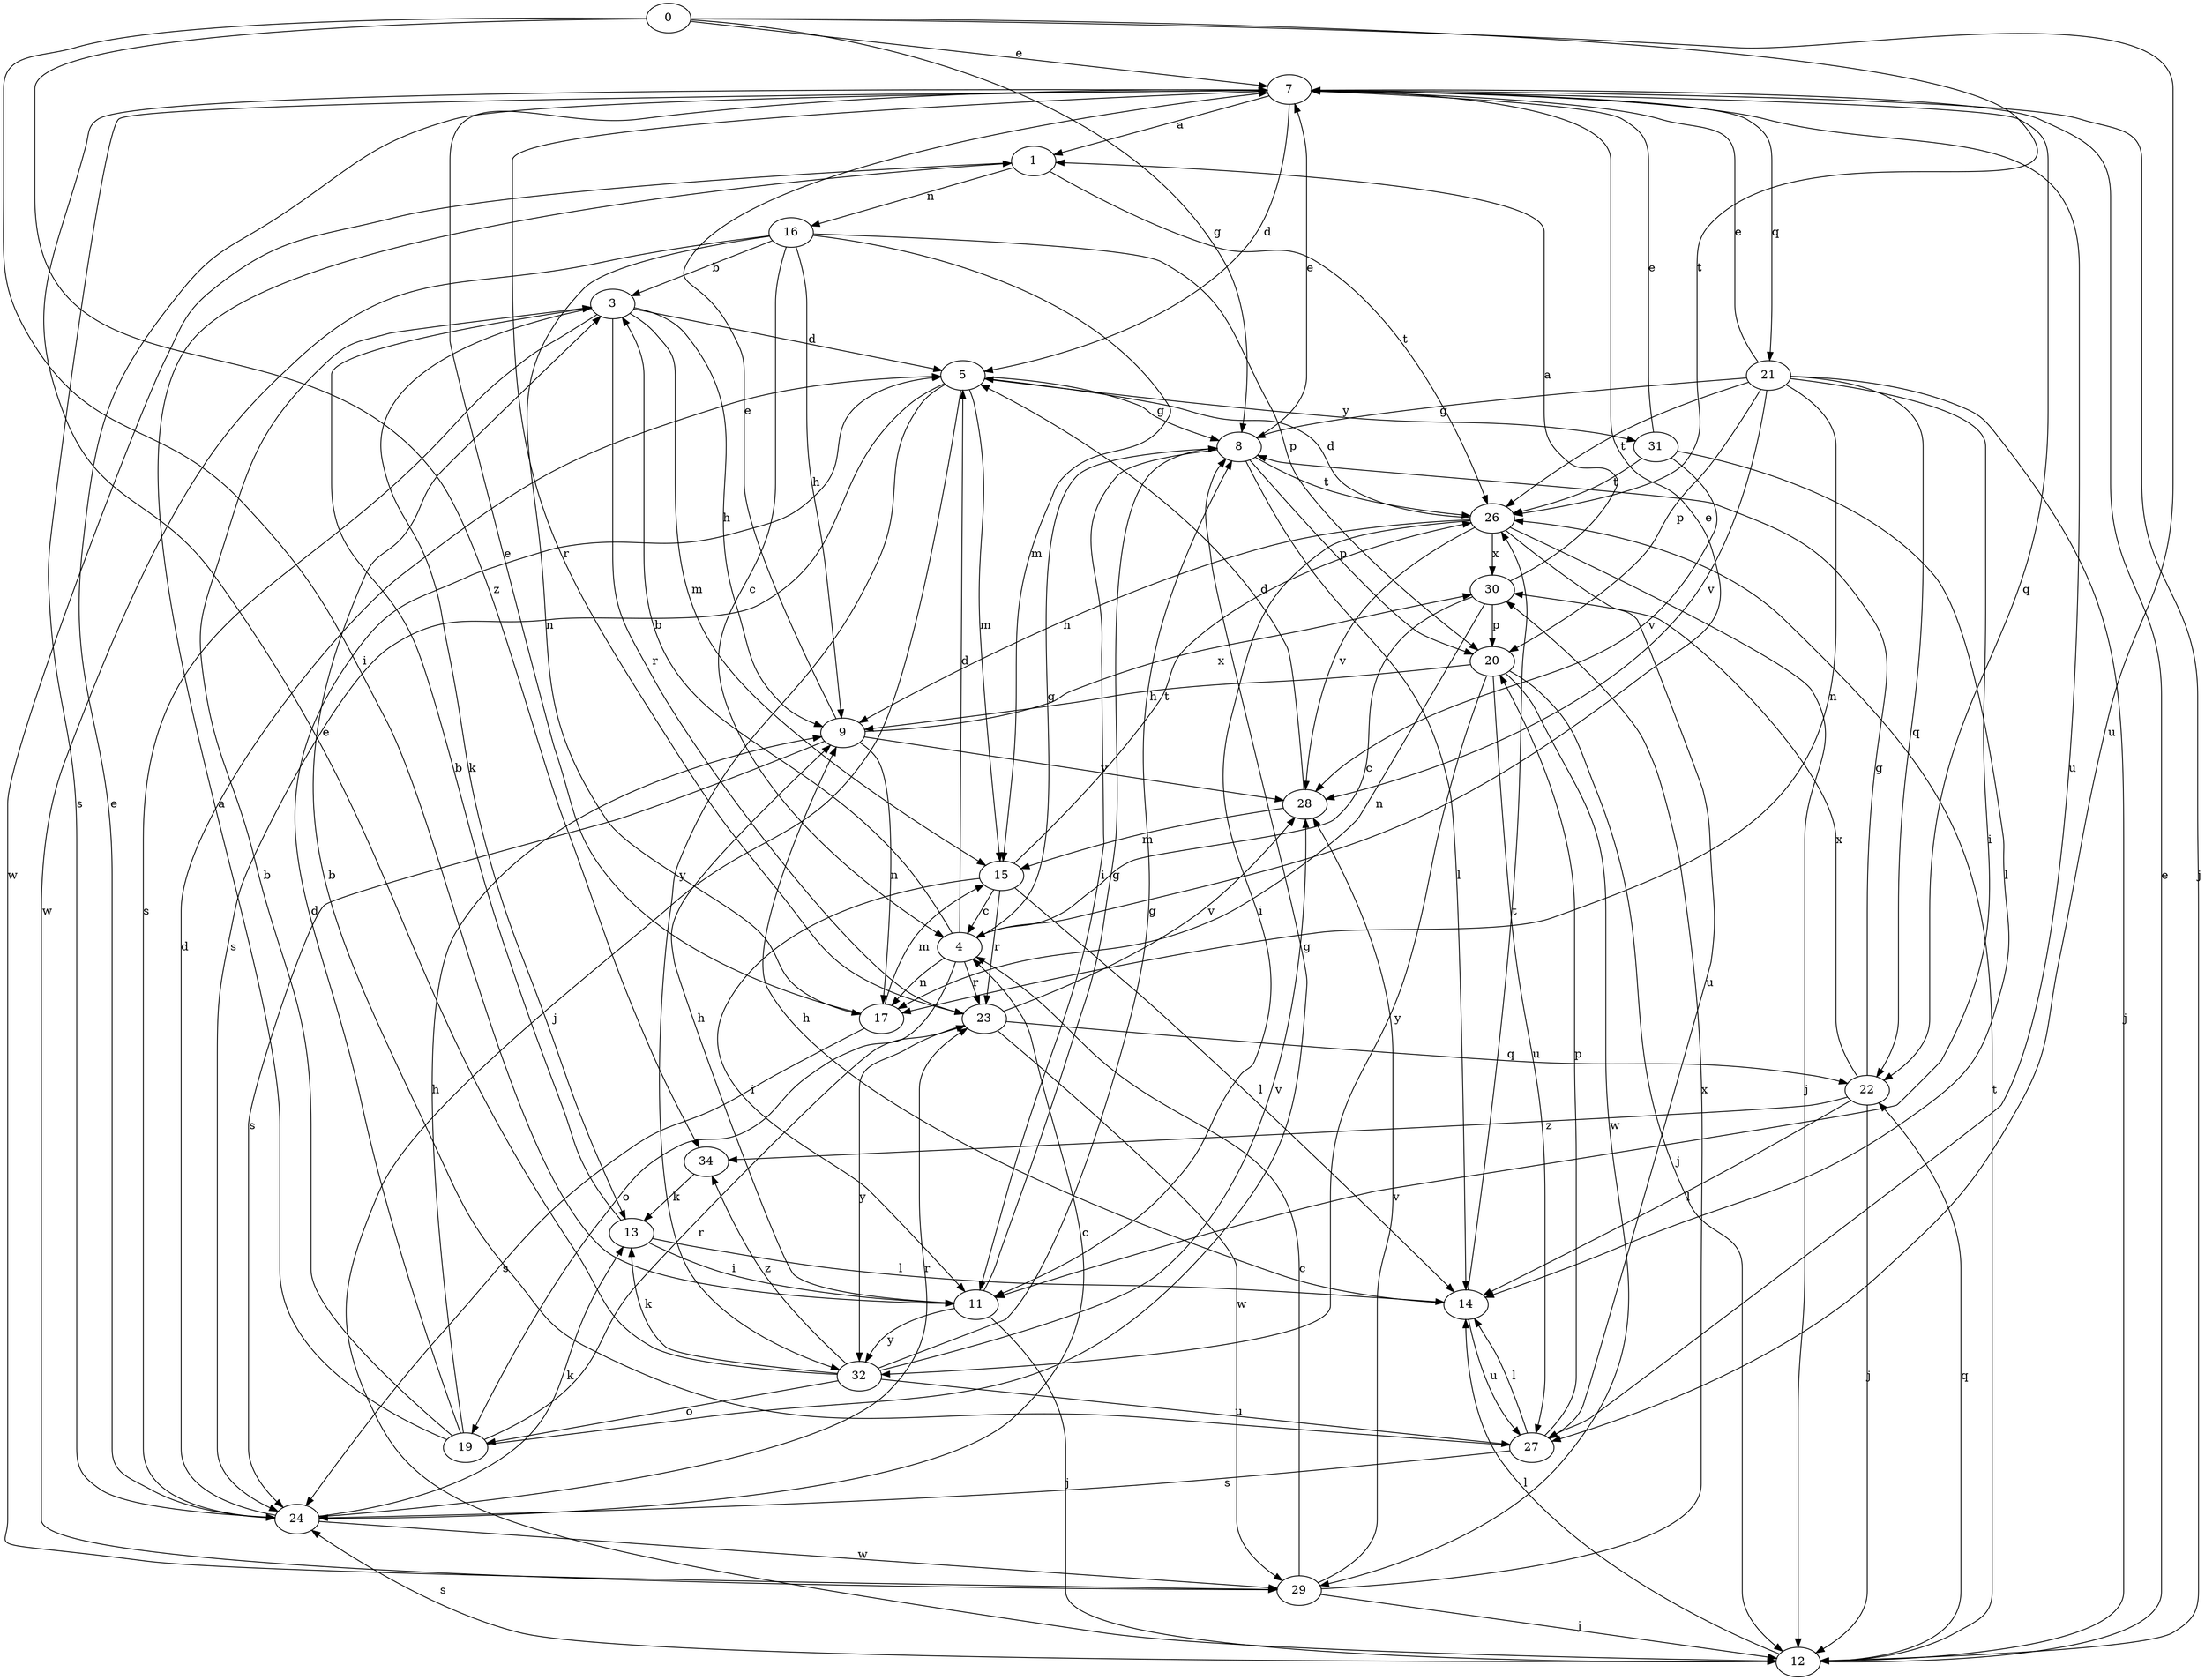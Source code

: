 strict digraph  {
0;
1;
3;
4;
5;
7;
8;
9;
11;
12;
13;
14;
15;
16;
17;
19;
20;
21;
22;
23;
24;
26;
27;
28;
29;
30;
31;
32;
34;
0 -> 7  [label=e];
0 -> 8  [label=g];
0 -> 11  [label=i];
0 -> 26  [label=t];
0 -> 27  [label=u];
0 -> 34  [label=z];
1 -> 16  [label=n];
1 -> 26  [label=t];
1 -> 29  [label=w];
3 -> 5  [label=d];
3 -> 9  [label=h];
3 -> 13  [label=k];
3 -> 15  [label=m];
3 -> 23  [label=r];
3 -> 24  [label=s];
4 -> 3  [label=b];
4 -> 5  [label=d];
4 -> 7  [label=e];
4 -> 8  [label=g];
4 -> 17  [label=n];
4 -> 19  [label=o];
4 -> 23  [label=r];
5 -> 8  [label=g];
5 -> 12  [label=j];
5 -> 15  [label=m];
5 -> 24  [label=s];
5 -> 31  [label=y];
5 -> 32  [label=y];
7 -> 1  [label=a];
7 -> 5  [label=d];
7 -> 12  [label=j];
7 -> 21  [label=q];
7 -> 22  [label=q];
7 -> 23  [label=r];
7 -> 24  [label=s];
7 -> 27  [label=u];
8 -> 7  [label=e];
8 -> 11  [label=i];
8 -> 14  [label=l];
8 -> 20  [label=p];
8 -> 26  [label=t];
9 -> 7  [label=e];
9 -> 17  [label=n];
9 -> 24  [label=s];
9 -> 28  [label=v];
9 -> 30  [label=x];
11 -> 8  [label=g];
11 -> 9  [label=h];
11 -> 12  [label=j];
11 -> 32  [label=y];
12 -> 7  [label=e];
12 -> 14  [label=l];
12 -> 22  [label=q];
12 -> 24  [label=s];
12 -> 26  [label=t];
13 -> 3  [label=b];
13 -> 11  [label=i];
13 -> 14  [label=l];
14 -> 9  [label=h];
14 -> 26  [label=t];
14 -> 27  [label=u];
15 -> 4  [label=c];
15 -> 11  [label=i];
15 -> 14  [label=l];
15 -> 23  [label=r];
15 -> 26  [label=t];
16 -> 3  [label=b];
16 -> 4  [label=c];
16 -> 9  [label=h];
16 -> 15  [label=m];
16 -> 17  [label=n];
16 -> 20  [label=p];
16 -> 29  [label=w];
17 -> 7  [label=e];
17 -> 15  [label=m];
17 -> 24  [label=s];
19 -> 1  [label=a];
19 -> 3  [label=b];
19 -> 5  [label=d];
19 -> 8  [label=g];
19 -> 9  [label=h];
19 -> 23  [label=r];
20 -> 9  [label=h];
20 -> 12  [label=j];
20 -> 27  [label=u];
20 -> 29  [label=w];
20 -> 32  [label=y];
21 -> 7  [label=e];
21 -> 8  [label=g];
21 -> 11  [label=i];
21 -> 12  [label=j];
21 -> 17  [label=n];
21 -> 20  [label=p];
21 -> 22  [label=q];
21 -> 26  [label=t];
21 -> 28  [label=v];
22 -> 8  [label=g];
22 -> 12  [label=j];
22 -> 14  [label=l];
22 -> 30  [label=x];
22 -> 34  [label=z];
23 -> 22  [label=q];
23 -> 28  [label=v];
23 -> 29  [label=w];
23 -> 32  [label=y];
24 -> 4  [label=c];
24 -> 5  [label=d];
24 -> 7  [label=e];
24 -> 13  [label=k];
24 -> 23  [label=r];
24 -> 29  [label=w];
26 -> 5  [label=d];
26 -> 9  [label=h];
26 -> 11  [label=i];
26 -> 12  [label=j];
26 -> 27  [label=u];
26 -> 28  [label=v];
26 -> 30  [label=x];
27 -> 3  [label=b];
27 -> 14  [label=l];
27 -> 20  [label=p];
27 -> 24  [label=s];
28 -> 5  [label=d];
28 -> 15  [label=m];
29 -> 4  [label=c];
29 -> 12  [label=j];
29 -> 28  [label=v];
29 -> 30  [label=x];
30 -> 1  [label=a];
30 -> 4  [label=c];
30 -> 17  [label=n];
30 -> 20  [label=p];
31 -> 7  [label=e];
31 -> 14  [label=l];
31 -> 26  [label=t];
31 -> 28  [label=v];
32 -> 7  [label=e];
32 -> 8  [label=g];
32 -> 13  [label=k];
32 -> 19  [label=o];
32 -> 27  [label=u];
32 -> 28  [label=v];
32 -> 34  [label=z];
34 -> 13  [label=k];
}

